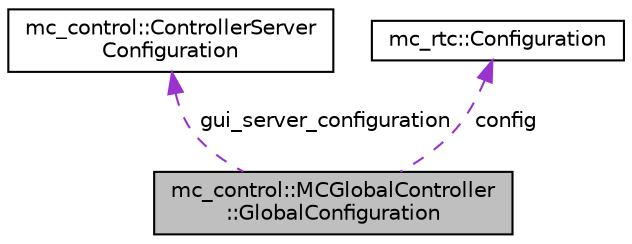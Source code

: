digraph "mc_control::MCGlobalController::GlobalConfiguration"
{
 // INTERACTIVE_SVG=YES
 // LATEX_PDF_SIZE
  edge [fontname="Helvetica",fontsize="10",labelfontname="Helvetica",labelfontsize="10"];
  node [fontname="Helvetica",fontsize="10",shape=record];
  Node1 [label="mc_control::MCGlobalController\l::GlobalConfiguration",height=0.2,width=0.4,color="black", fillcolor="grey75", style="filled", fontcolor="black",tooltip="Store the controller configuration."];
  Node2 -> Node1 [dir="back",color="darkorchid3",fontsize="10",style="dashed",label=" gui_server_configuration" ,fontname="Helvetica"];
  Node2 [label="mc_control::ControllerServer\lConfiguration",height=0.2,width=0.4,color="black", fillcolor="white", style="filled",URL="$structmc__control_1_1ControllerServerConfiguration.html",tooltip=" "];
  Node3 -> Node1 [dir="back",color="darkorchid3",fontsize="10",style="dashed",label=" config" ,fontname="Helvetica"];
  Node3 [label="mc_rtc::Configuration",height=0.2,width=0.4,color="black", fillcolor="white", style="filled",URL="$structmc__rtc_1_1Configuration.html",tooltip="Simplify access to values hold within a JSON file."];
}
